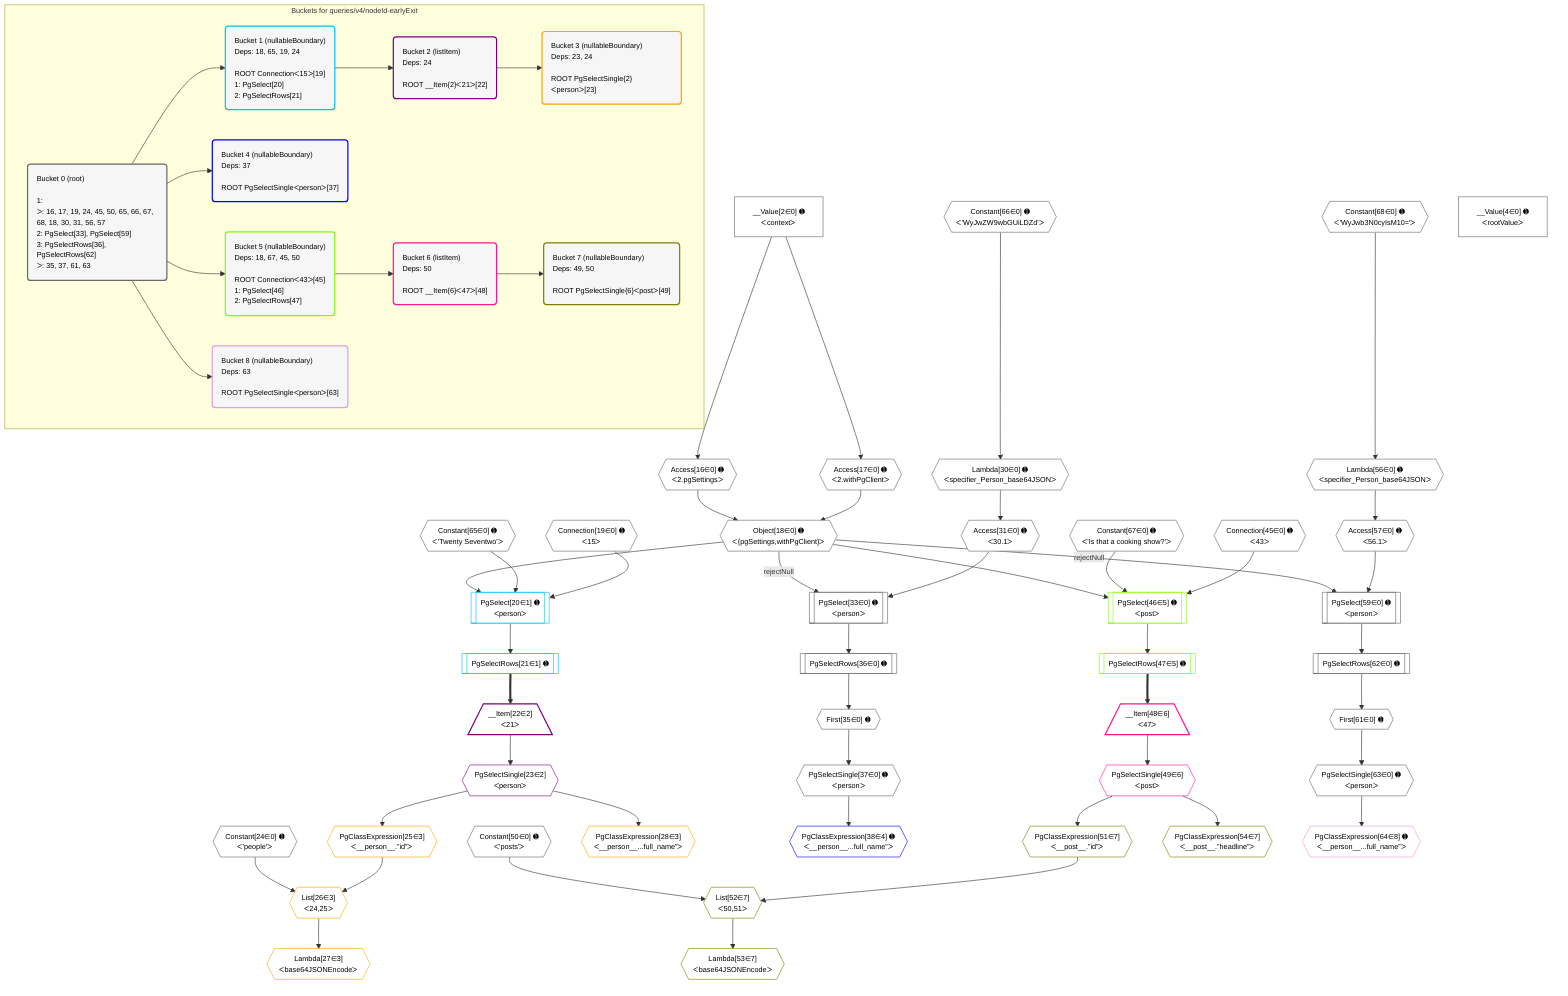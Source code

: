 %%{init: {'themeVariables': { 'fontSize': '12px'}}}%%
graph TD
    classDef path fill:#eee,stroke:#000,color:#000
    classDef plan fill:#fff,stroke-width:1px,color:#000
    classDef itemplan fill:#fff,stroke-width:2px,color:#000
    classDef unbatchedplan fill:#dff,stroke-width:1px,color:#000
    classDef sideeffectplan fill:#fcc,stroke-width:2px,color:#000
    classDef bucket fill:#f6f6f6,color:#000,stroke-width:2px,text-align:left


    %% plan dependencies
    Object18{{"Object[18∈0] ➊<br />ᐸ{pgSettings,withPgClient}ᐳ"}}:::plan
    Access16{{"Access[16∈0] ➊<br />ᐸ2.pgSettingsᐳ"}}:::plan
    Access17{{"Access[17∈0] ➊<br />ᐸ2.withPgClientᐳ"}}:::plan
    Access16 & Access17 --> Object18
    PgSelect33[["PgSelect[33∈0] ➊<br />ᐸpersonᐳ"]]:::plan
    Access31{{"Access[31∈0] ➊<br />ᐸ30.1ᐳ"}}:::plan
    Object18 -->|rejectNull| PgSelect33
    Access31 --> PgSelect33
    PgSelect59[["PgSelect[59∈0] ➊<br />ᐸpersonᐳ"]]:::plan
    Access57{{"Access[57∈0] ➊<br />ᐸ56.1ᐳ"}}:::plan
    Object18 -->|rejectNull| PgSelect59
    Access57 --> PgSelect59
    __Value2["__Value[2∈0] ➊<br />ᐸcontextᐳ"]:::plan
    __Value2 --> Access16
    __Value2 --> Access17
    Lambda30{{"Lambda[30∈0] ➊<br />ᐸspecifier_Person_base64JSONᐳ"}}:::plan
    Constant66{{"Constant[66∈0] ➊<br />ᐸ'WyJwZW9wbGUiLDZd'ᐳ"}}:::plan
    Constant66 --> Lambda30
    Lambda30 --> Access31
    First35{{"First[35∈0] ➊"}}:::plan
    PgSelectRows36[["PgSelectRows[36∈0] ➊"]]:::plan
    PgSelectRows36 --> First35
    PgSelect33 --> PgSelectRows36
    PgSelectSingle37{{"PgSelectSingle[37∈0] ➊<br />ᐸpersonᐳ"}}:::plan
    First35 --> PgSelectSingle37
    Lambda56{{"Lambda[56∈0] ➊<br />ᐸspecifier_Person_base64JSONᐳ"}}:::plan
    Constant68{{"Constant[68∈0] ➊<br />ᐸ'WyJwb3N0cyIsM10='ᐳ"}}:::plan
    Constant68 --> Lambda56
    Lambda56 --> Access57
    First61{{"First[61∈0] ➊"}}:::plan
    PgSelectRows62[["PgSelectRows[62∈0] ➊"]]:::plan
    PgSelectRows62 --> First61
    PgSelect59 --> PgSelectRows62
    PgSelectSingle63{{"PgSelectSingle[63∈0] ➊<br />ᐸpersonᐳ"}}:::plan
    First61 --> PgSelectSingle63
    __Value4["__Value[4∈0] ➊<br />ᐸrootValueᐳ"]:::plan
    Connection19{{"Connection[19∈0] ➊<br />ᐸ15ᐳ"}}:::plan
    Constant24{{"Constant[24∈0] ➊<br />ᐸ'people'ᐳ"}}:::plan
    Connection45{{"Connection[45∈0] ➊<br />ᐸ43ᐳ"}}:::plan
    Constant50{{"Constant[50∈0] ➊<br />ᐸ'posts'ᐳ"}}:::plan
    Constant65{{"Constant[65∈0] ➊<br />ᐸ'Twenty Seventwo'ᐳ"}}:::plan
    Constant67{{"Constant[67∈0] ➊<br />ᐸ'Is that a cooking show?'ᐳ"}}:::plan
    PgSelect20[["PgSelect[20∈1] ➊<br />ᐸpersonᐳ"]]:::plan
    Object18 & Constant65 & Connection19 --> PgSelect20
    PgSelectRows21[["PgSelectRows[21∈1] ➊"]]:::plan
    PgSelect20 --> PgSelectRows21
    __Item22[/"__Item[22∈2]<br />ᐸ21ᐳ"\]:::itemplan
    PgSelectRows21 ==> __Item22
    PgSelectSingle23{{"PgSelectSingle[23∈2]<br />ᐸpersonᐳ"}}:::plan
    __Item22 --> PgSelectSingle23
    List26{{"List[26∈3]<br />ᐸ24,25ᐳ"}}:::plan
    PgClassExpression25{{"PgClassExpression[25∈3]<br />ᐸ__person__.”id”ᐳ"}}:::plan
    Constant24 & PgClassExpression25 --> List26
    PgSelectSingle23 --> PgClassExpression25
    Lambda27{{"Lambda[27∈3]<br />ᐸbase64JSONEncodeᐳ"}}:::plan
    List26 --> Lambda27
    PgClassExpression28{{"PgClassExpression[28∈3]<br />ᐸ__person__...full_name”ᐳ"}}:::plan
    PgSelectSingle23 --> PgClassExpression28
    PgClassExpression38{{"PgClassExpression[38∈4] ➊<br />ᐸ__person__...full_name”ᐳ"}}:::plan
    PgSelectSingle37 --> PgClassExpression38
    PgSelect46[["PgSelect[46∈5] ➊<br />ᐸpostᐳ"]]:::plan
    Object18 & Constant67 & Connection45 --> PgSelect46
    PgSelectRows47[["PgSelectRows[47∈5] ➊"]]:::plan
    PgSelect46 --> PgSelectRows47
    __Item48[/"__Item[48∈6]<br />ᐸ47ᐳ"\]:::itemplan
    PgSelectRows47 ==> __Item48
    PgSelectSingle49{{"PgSelectSingle[49∈6]<br />ᐸpostᐳ"}}:::plan
    __Item48 --> PgSelectSingle49
    List52{{"List[52∈7]<br />ᐸ50,51ᐳ"}}:::plan
    PgClassExpression51{{"PgClassExpression[51∈7]<br />ᐸ__post__.”id”ᐳ"}}:::plan
    Constant50 & PgClassExpression51 --> List52
    PgSelectSingle49 --> PgClassExpression51
    Lambda53{{"Lambda[53∈7]<br />ᐸbase64JSONEncodeᐳ"}}:::plan
    List52 --> Lambda53
    PgClassExpression54{{"PgClassExpression[54∈7]<br />ᐸ__post__.”headline”ᐳ"}}:::plan
    PgSelectSingle49 --> PgClassExpression54
    PgClassExpression64{{"PgClassExpression[64∈8] ➊<br />ᐸ__person__...full_name”ᐳ"}}:::plan
    PgSelectSingle63 --> PgClassExpression64

    %% define steps

    subgraph "Buckets for queries/v4/nodeId-earlyExit"
    Bucket0("Bucket 0 (root)<br /><br />1: <br />ᐳ: 16, 17, 19, 24, 45, 50, 65, 66, 67, 68, 18, 30, 31, 56, 57<br />2: PgSelect[33], PgSelect[59]<br />3: PgSelectRows[36], PgSelectRows[62]<br />ᐳ: 35, 37, 61, 63"):::bucket
    classDef bucket0 stroke:#696969
    class Bucket0,__Value2,__Value4,Access16,Access17,Object18,Connection19,Constant24,Lambda30,Access31,PgSelect33,First35,PgSelectRows36,PgSelectSingle37,Connection45,Constant50,Lambda56,Access57,PgSelect59,First61,PgSelectRows62,PgSelectSingle63,Constant65,Constant66,Constant67,Constant68 bucket0
    Bucket1("Bucket 1 (nullableBoundary)<br />Deps: 18, 65, 19, 24<br /><br />ROOT Connectionᐸ15ᐳ[19]<br />1: PgSelect[20]<br />2: PgSelectRows[21]"):::bucket
    classDef bucket1 stroke:#00bfff
    class Bucket1,PgSelect20,PgSelectRows21 bucket1
    Bucket2("Bucket 2 (listItem)<br />Deps: 24<br /><br />ROOT __Item{2}ᐸ21ᐳ[22]"):::bucket
    classDef bucket2 stroke:#7f007f
    class Bucket2,__Item22,PgSelectSingle23 bucket2
    Bucket3("Bucket 3 (nullableBoundary)<br />Deps: 23, 24<br /><br />ROOT PgSelectSingle{2}ᐸpersonᐳ[23]"):::bucket
    classDef bucket3 stroke:#ffa500
    class Bucket3,PgClassExpression25,List26,Lambda27,PgClassExpression28 bucket3
    Bucket4("Bucket 4 (nullableBoundary)<br />Deps: 37<br /><br />ROOT PgSelectSingleᐸpersonᐳ[37]"):::bucket
    classDef bucket4 stroke:#0000ff
    class Bucket4,PgClassExpression38 bucket4
    Bucket5("Bucket 5 (nullableBoundary)<br />Deps: 18, 67, 45, 50<br /><br />ROOT Connectionᐸ43ᐳ[45]<br />1: PgSelect[46]<br />2: PgSelectRows[47]"):::bucket
    classDef bucket5 stroke:#7fff00
    class Bucket5,PgSelect46,PgSelectRows47 bucket5
    Bucket6("Bucket 6 (listItem)<br />Deps: 50<br /><br />ROOT __Item{6}ᐸ47ᐳ[48]"):::bucket
    classDef bucket6 stroke:#ff1493
    class Bucket6,__Item48,PgSelectSingle49 bucket6
    Bucket7("Bucket 7 (nullableBoundary)<br />Deps: 49, 50<br /><br />ROOT PgSelectSingle{6}ᐸpostᐳ[49]"):::bucket
    classDef bucket7 stroke:#808000
    class Bucket7,PgClassExpression51,List52,Lambda53,PgClassExpression54 bucket7
    Bucket8("Bucket 8 (nullableBoundary)<br />Deps: 63<br /><br />ROOT PgSelectSingleᐸpersonᐳ[63]"):::bucket
    classDef bucket8 stroke:#dda0dd
    class Bucket8,PgClassExpression64 bucket8
    Bucket0 --> Bucket1 & Bucket4 & Bucket5 & Bucket8
    Bucket1 --> Bucket2
    Bucket2 --> Bucket3
    Bucket5 --> Bucket6
    Bucket6 --> Bucket7
    end